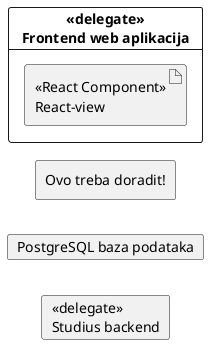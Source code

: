 @startuml

left to right direction

card "<<delegate>>\nFrontend web aplikacija" {
	artifact "<<React Component>>\nReact-view"

}
card "<<delegate>>\nStudius backend" {
	artifact "<<React Component>>\nReact-view"
}
card "PostgreSQL baza podataka" {
	artifact "<<React Component>>\nReact-view"
}

rectangle "Ovo treba doradit!"

@enduml